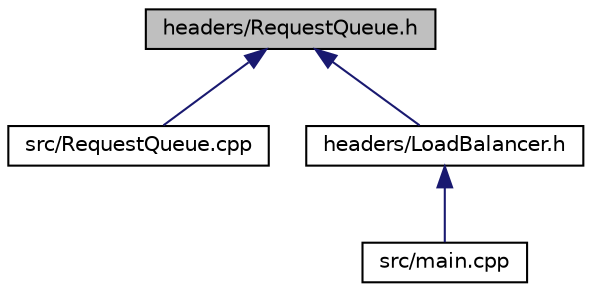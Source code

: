 digraph "headers/RequestQueue.h"
{
 // LATEX_PDF_SIZE
  edge [fontname="Helvetica",fontsize="10",labelfontname="Helvetica",labelfontsize="10"];
  node [fontname="Helvetica",fontsize="10",shape=record];
  Node1 [label="headers/RequestQueue.h",height=0.2,width=0.4,color="black", fillcolor="grey75", style="filled", fontcolor="black",tooltip="Declares the RequestQueue class for managing a queue of web requests."];
  Node1 -> Node2 [dir="back",color="midnightblue",fontsize="10",style="solid",fontname="Helvetica"];
  Node2 [label="src/RequestQueue.cpp",height=0.2,width=0.4,color="black", fillcolor="white", style="filled",URL="$RequestQueue_8cpp.html",tooltip="Implements the RequestQueue class for managing request queuing operations."];
  Node1 -> Node3 [dir="back",color="midnightblue",fontsize="10",style="solid",fontname="Helvetica"];
  Node3 [label="headers/LoadBalancer.h",height=0.2,width=0.4,color="black", fillcolor="white", style="filled",URL="$LoadBalancer_8h.html",tooltip="Declares the LoadBalancer class responsible for managing web servers and requests."];
  Node3 -> Node4 [dir="back",color="midnightblue",fontsize="10",style="solid",fontname="Helvetica"];
  Node4 [label="src/main.cpp",height=0.2,width=0.4,color="black", fillcolor="white", style="filled",URL="$main_8cpp.html",tooltip="Entry point for the Load Balancer simulation."];
}
